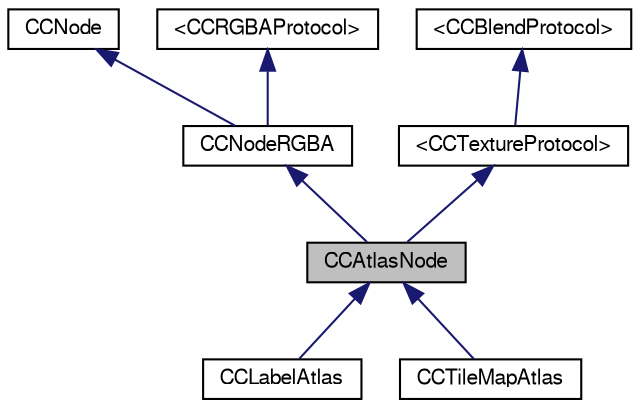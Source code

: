digraph G
{
  bgcolor="transparent";
  edge [fontname="FreeSans",fontsize="10",labelfontname="FreeSans",labelfontsize="10"];
  node [fontname="FreeSans",fontsize="10",shape=record];
  Node1 [label="CCAtlasNode",height=0.2,width=0.4,color="black", fillcolor="grey75", style="filled" fontcolor="black"];
  Node2 -> Node1 [dir="back",color="midnightblue",fontsize="10",style="solid",fontname="FreeSans"];
  Node2 [label="CCNodeRGBA",height=0.2,width=0.4,color="black",URL="$interface_c_c_node_r_g_b_a.html"];
  Node3 -> Node2 [dir="back",color="midnightblue",fontsize="10",style="solid",fontname="FreeSans"];
  Node3 [label="CCNode",height=0.2,width=0.4,color="black",URL="$interface_c_c_node.html"];
  Node4 -> Node2 [dir="back",color="midnightblue",fontsize="10",style="solid",fontname="FreeSans"];
  Node4 [label="\<CCRGBAProtocol\>",height=0.2,width=0.4,color="black",URL="$protocol_c_c_r_g_b_a_protocol-p.html",tooltip="CC RGBA protocol."];
  Node5 -> Node1 [dir="back",color="midnightblue",fontsize="10",style="solid",fontname="FreeSans"];
  Node5 [label="\<CCTextureProtocol\>",height=0.2,width=0.4,color="black",URL="$protocol_c_c_texture_protocol-p.html"];
  Node6 -> Node5 [dir="back",color="midnightblue",fontsize="10",style="solid",fontname="FreeSans"];
  Node6 [label="\<CCBlendProtocol\>",height=0.2,width=0.4,color="black",URL="$protocol_c_c_blend_protocol-p.html"];
  Node1 -> Node7 [dir="back",color="midnightblue",fontsize="10",style="solid",fontname="FreeSans"];
  Node7 [label="CCLabelAtlas",height=0.2,width=0.4,color="black",URL="$interface_c_c_label_atlas.html"];
  Node1 -> Node8 [dir="back",color="midnightblue",fontsize="10",style="solid",fontname="FreeSans"];
  Node8 [label="CCTileMapAtlas",height=0.2,width=0.4,color="black",URL="$interface_c_c_tile_map_atlas.html"];
}
